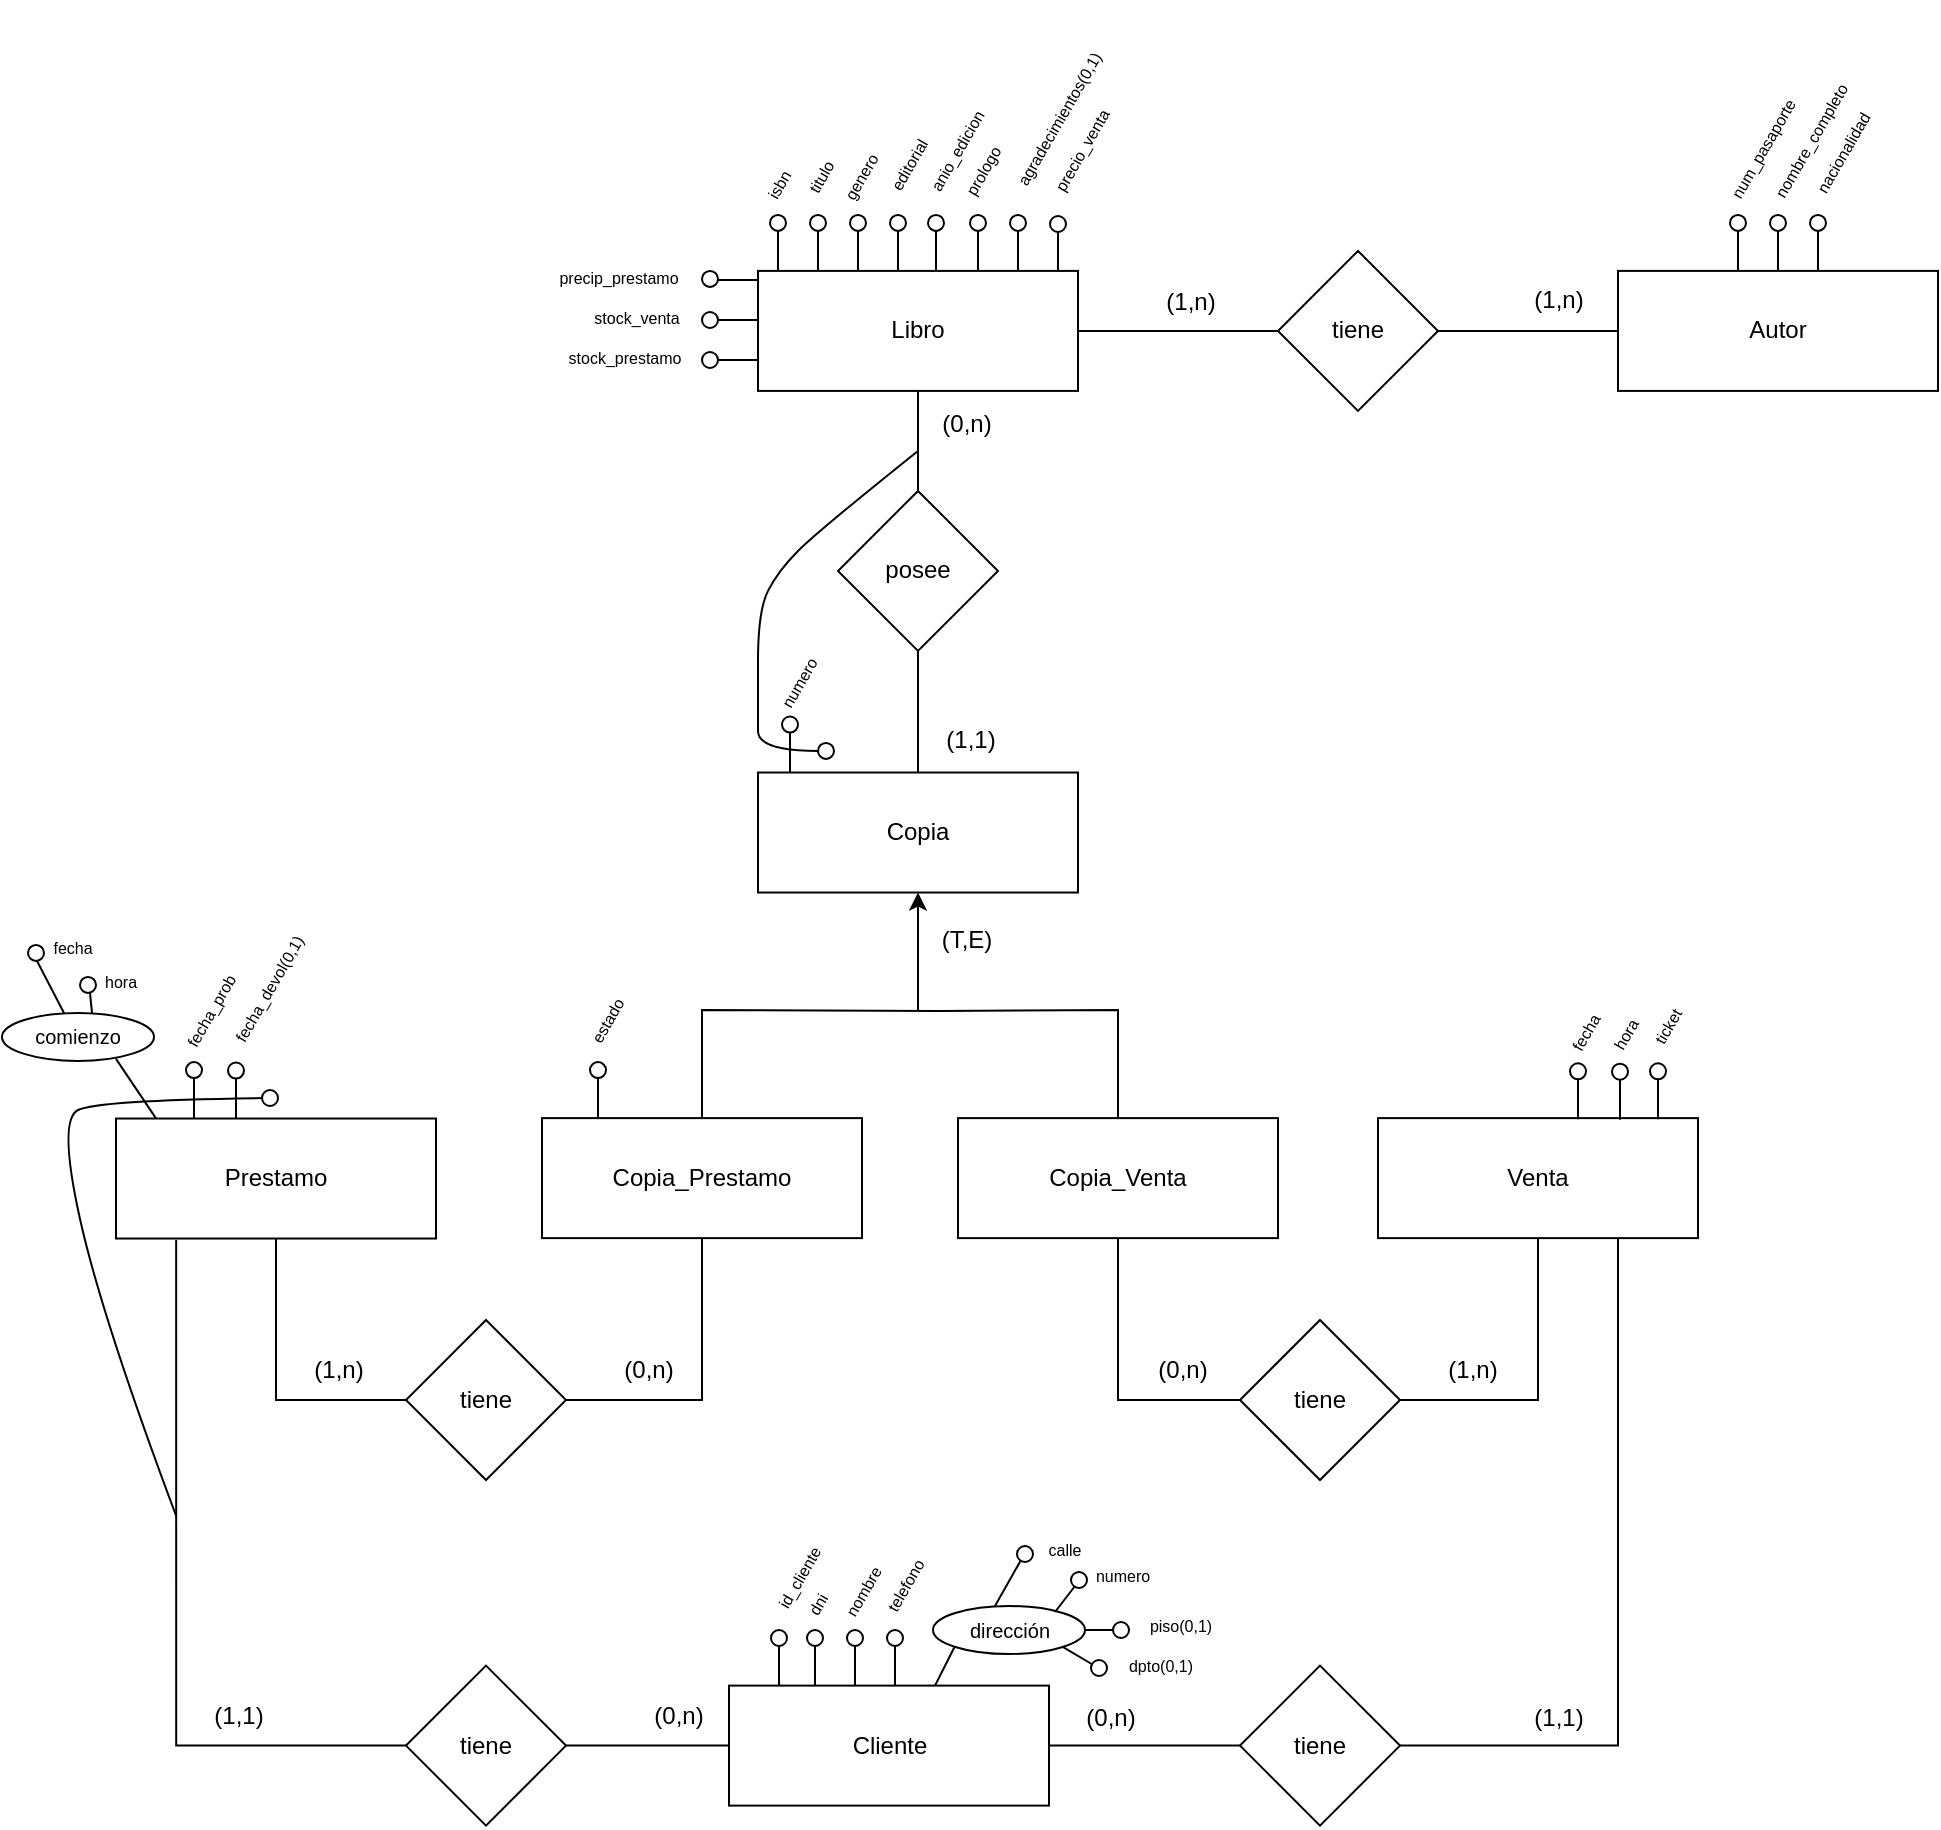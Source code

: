 <mxfile version="26.1.2">
  <diagram name="Page-1" id="rN2KOYrv98jf9-0r46Vi">
    <mxGraphModel dx="1061" dy="605" grid="1" gridSize="10" guides="1" tooltips="1" connect="1" arrows="1" fold="1" page="1" pageScale="1" pageWidth="850" pageHeight="1100" math="0" shadow="0">
      <root>
        <mxCell id="0" />
        <mxCell id="1" parent="0" />
        <mxCell id="F5lC8ROlCVbnqiS2axrL-276" value="Libro" style="rounded=0;whiteSpace=wrap;html=1;" parent="1" vertex="1">
          <mxGeometry x="970" y="555.46" width="160" height="60" as="geometry" />
        </mxCell>
        <mxCell id="7832xU1PNel_KDjzZkY2-46" style="edgeStyle=orthogonalEdgeStyle;rounded=0;orthogonalLoop=1;jettySize=auto;html=1;entryX=0;entryY=0.5;entryDx=0;entryDy=0;endArrow=none;startFill=0;" parent="1" source="F5lC8ROlCVbnqiS2axrL-278" target="7832xU1PNel_KDjzZkY2-44" edge="1">
          <mxGeometry relative="1" as="geometry" />
        </mxCell>
        <mxCell id="F5lC8ROlCVbnqiS2axrL-278" value="Cliente" style="rounded=0;whiteSpace=wrap;html=1;" parent="1" vertex="1">
          <mxGeometry x="955.5" y="1262.8" width="160" height="60" as="geometry" />
        </mxCell>
        <mxCell id="F5lC8ROlCVbnqiS2axrL-279" value="Copia" style="rounded=0;whiteSpace=wrap;html=1;" parent="1" vertex="1">
          <mxGeometry x="970" y="806.26" width="160" height="60" as="geometry" />
        </mxCell>
        <mxCell id="F5lC8ROlCVbnqiS2axrL-281" value="Copia_Venta" style="rounded=0;whiteSpace=wrap;html=1;" parent="1" vertex="1">
          <mxGeometry x="1070" y="979.06" width="160" height="60" as="geometry" />
        </mxCell>
        <mxCell id="F5lC8ROlCVbnqiS2axrL-282" value="Copia_Prestamo" style="rounded=0;whiteSpace=wrap;html=1;" parent="1" vertex="1">
          <mxGeometry x="862" y="979.06" width="160" height="60" as="geometry" />
        </mxCell>
        <mxCell id="F5lC8ROlCVbnqiS2axrL-284" value="Venta" style="rounded=0;whiteSpace=wrap;html=1;" parent="1" vertex="1">
          <mxGeometry x="1280" y="979.06" width="160" height="60" as="geometry" />
        </mxCell>
        <mxCell id="F5lC8ROlCVbnqiS2axrL-286" value="Prestamo" style="rounded=0;whiteSpace=wrap;html=1;" parent="1" vertex="1">
          <mxGeometry x="649" y="979.26" width="160" height="60" as="geometry" />
        </mxCell>
        <mxCell id="F5lC8ROlCVbnqiS2axrL-287" value="" style="group" parent="1" vertex="1" connectable="0">
          <mxGeometry x="976" y="527.462" width="8" height="28" as="geometry" />
        </mxCell>
        <mxCell id="F5lC8ROlCVbnqiS2axrL-288" value="" style="ellipse;whiteSpace=wrap;html=1;aspect=fixed;fillColor=light-dark(#FFFFFF,#FFFFFF);" parent="F5lC8ROlCVbnqiS2axrL-287" vertex="1">
          <mxGeometry width="8" height="8" as="geometry" />
        </mxCell>
        <mxCell id="F5lC8ROlCVbnqiS2axrL-289" style="edgeStyle=orthogonalEdgeStyle;rounded=0;orthogonalLoop=1;jettySize=auto;html=1;endArrow=none;startFill=0;" parent="F5lC8ROlCVbnqiS2axrL-287" edge="1">
          <mxGeometry relative="1" as="geometry">
            <mxPoint x="4" y="28" as="targetPoint" />
            <mxPoint x="4" y="8" as="sourcePoint" />
          </mxGeometry>
        </mxCell>
        <mxCell id="F5lC8ROlCVbnqiS2axrL-290" value="&lt;font style=&quot;font-size: 8px;&quot;&gt;isbn&lt;/font&gt;" style="text;html=1;align=center;verticalAlign=middle;resizable=0;points=[];autosize=1;strokeColor=none;fillColor=none;rotation=-60;" parent="1" vertex="1">
          <mxGeometry x="960" y="497.462" width="40" height="30" as="geometry" />
        </mxCell>
        <mxCell id="F5lC8ROlCVbnqiS2axrL-291" value="" style="group" parent="1" vertex="1" connectable="0">
          <mxGeometry x="996" y="527.462" width="8" height="28" as="geometry" />
        </mxCell>
        <mxCell id="F5lC8ROlCVbnqiS2axrL-292" value="" style="ellipse;whiteSpace=wrap;html=1;aspect=fixed;" parent="F5lC8ROlCVbnqiS2axrL-291" vertex="1">
          <mxGeometry width="8" height="8" as="geometry" />
        </mxCell>
        <mxCell id="F5lC8ROlCVbnqiS2axrL-293" style="edgeStyle=orthogonalEdgeStyle;rounded=0;orthogonalLoop=1;jettySize=auto;html=1;endArrow=none;startFill=0;" parent="F5lC8ROlCVbnqiS2axrL-291" edge="1">
          <mxGeometry relative="1" as="geometry">
            <mxPoint x="4" y="28" as="targetPoint" />
            <mxPoint x="4" y="8" as="sourcePoint" />
          </mxGeometry>
        </mxCell>
        <mxCell id="F5lC8ROlCVbnqiS2axrL-294" value="&lt;font style=&quot;font-size: 8px;&quot;&gt;titulo&lt;/font&gt;" style="text;html=1;align=center;verticalAlign=middle;resizable=0;points=[];autosize=1;strokeColor=none;fillColor=none;rotation=-60;" parent="1" vertex="1">
          <mxGeometry x="976" y="493.462" width="50" height="30" as="geometry" />
        </mxCell>
        <mxCell id="F5lC8ROlCVbnqiS2axrL-295" value="" style="group" parent="1" vertex="1" connectable="0">
          <mxGeometry x="1016" y="527.462" width="8" height="28" as="geometry" />
        </mxCell>
        <mxCell id="F5lC8ROlCVbnqiS2axrL-296" value="" style="ellipse;whiteSpace=wrap;html=1;aspect=fixed;" parent="F5lC8ROlCVbnqiS2axrL-295" vertex="1">
          <mxGeometry width="8" height="8" as="geometry" />
        </mxCell>
        <mxCell id="F5lC8ROlCVbnqiS2axrL-297" style="edgeStyle=orthogonalEdgeStyle;rounded=0;orthogonalLoop=1;jettySize=auto;html=1;endArrow=none;startFill=0;" parent="F5lC8ROlCVbnqiS2axrL-295" edge="1">
          <mxGeometry relative="1" as="geometry">
            <mxPoint x="4" y="28" as="targetPoint" />
            <mxPoint x="4" y="8" as="sourcePoint" />
          </mxGeometry>
        </mxCell>
        <mxCell id="F5lC8ROlCVbnqiS2axrL-298" value="&lt;font style=&quot;font-size: 8px;&quot;&gt;genero&lt;/font&gt;" style="text;html=1;align=center;verticalAlign=middle;resizable=0;points=[];autosize=1;strokeColor=none;fillColor=none;rotation=-60;" parent="1" vertex="1">
          <mxGeometry x="996" y="493.462" width="50" height="30" as="geometry" />
        </mxCell>
        <mxCell id="F5lC8ROlCVbnqiS2axrL-299" value="" style="group" parent="1" vertex="1" connectable="0">
          <mxGeometry x="1036" y="527.462" width="8" height="28" as="geometry" />
        </mxCell>
        <mxCell id="F5lC8ROlCVbnqiS2axrL-300" value="" style="ellipse;whiteSpace=wrap;html=1;aspect=fixed;" parent="F5lC8ROlCVbnqiS2axrL-299" vertex="1">
          <mxGeometry width="8" height="8" as="geometry" />
        </mxCell>
        <mxCell id="F5lC8ROlCVbnqiS2axrL-301" style="edgeStyle=orthogonalEdgeStyle;rounded=0;orthogonalLoop=1;jettySize=auto;html=1;endArrow=none;startFill=0;" parent="F5lC8ROlCVbnqiS2axrL-299" edge="1">
          <mxGeometry relative="1" as="geometry">
            <mxPoint x="4" y="28" as="targetPoint" />
            <mxPoint x="4" y="8" as="sourcePoint" />
          </mxGeometry>
        </mxCell>
        <mxCell id="F5lC8ROlCVbnqiS2axrL-302" value="&lt;font style=&quot;font-size: 8px;&quot;&gt;editorial&lt;/font&gt;" style="text;html=1;align=center;verticalAlign=middle;resizable=0;points=[];autosize=1;strokeColor=none;fillColor=none;rotation=-60;" parent="1" vertex="1">
          <mxGeometry x="1010" y="487.462" width="70" height="30" as="geometry" />
        </mxCell>
        <mxCell id="F5lC8ROlCVbnqiS2axrL-303" value="" style="group" parent="1" vertex="1" connectable="0">
          <mxGeometry x="1055" y="527.462" width="8" height="28" as="geometry" />
        </mxCell>
        <mxCell id="F5lC8ROlCVbnqiS2axrL-304" value="" style="ellipse;whiteSpace=wrap;html=1;aspect=fixed;" parent="F5lC8ROlCVbnqiS2axrL-303" vertex="1">
          <mxGeometry width="8" height="8" as="geometry" />
        </mxCell>
        <mxCell id="F5lC8ROlCVbnqiS2axrL-305" style="edgeStyle=orthogonalEdgeStyle;rounded=0;orthogonalLoop=1;jettySize=auto;html=1;endArrow=none;startFill=0;" parent="F5lC8ROlCVbnqiS2axrL-303" edge="1">
          <mxGeometry relative="1" as="geometry">
            <mxPoint x="4" y="28" as="targetPoint" />
            <mxPoint x="4" y="8" as="sourcePoint" />
          </mxGeometry>
        </mxCell>
        <mxCell id="F5lC8ROlCVbnqiS2axrL-306" value="&lt;font style=&quot;font-size: 8px;&quot;&gt;anio_edicion&lt;/font&gt;" style="text;html=1;align=center;verticalAlign=middle;resizable=0;points=[];autosize=1;strokeColor=none;fillColor=none;rotation=-60;" parent="1" vertex="1">
          <mxGeometry x="1029" y="480.462" width="80" height="30" as="geometry" />
        </mxCell>
        <mxCell id="F5lC8ROlCVbnqiS2axrL-307" value="" style="group" parent="1" vertex="1" connectable="0">
          <mxGeometry x="1076" y="527.462" width="8" height="28" as="geometry" />
        </mxCell>
        <mxCell id="F5lC8ROlCVbnqiS2axrL-308" value="" style="ellipse;whiteSpace=wrap;html=1;aspect=fixed;" parent="F5lC8ROlCVbnqiS2axrL-307" vertex="1">
          <mxGeometry width="8" height="8" as="geometry" />
        </mxCell>
        <mxCell id="F5lC8ROlCVbnqiS2axrL-309" style="edgeStyle=orthogonalEdgeStyle;rounded=0;orthogonalLoop=1;jettySize=auto;html=1;endArrow=none;startFill=0;" parent="F5lC8ROlCVbnqiS2axrL-307" edge="1">
          <mxGeometry relative="1" as="geometry">
            <mxPoint x="4" y="28" as="targetPoint" />
            <mxPoint x="4" y="8" as="sourcePoint" />
          </mxGeometry>
        </mxCell>
        <mxCell id="F5lC8ROlCVbnqiS2axrL-310" value="&lt;font style=&quot;font-size: 8px;&quot;&gt;prologo&lt;/font&gt;" style="text;html=1;align=center;verticalAlign=middle;resizable=0;points=[];autosize=1;strokeColor=none;fillColor=none;rotation=-60;" parent="1" vertex="1">
          <mxGeometry x="1052" y="490.462" width="60" height="30" as="geometry" />
        </mxCell>
        <mxCell id="F5lC8ROlCVbnqiS2axrL-311" value="" style="group" parent="1" vertex="1" connectable="0">
          <mxGeometry x="1096" y="527.462" width="8" height="28" as="geometry" />
        </mxCell>
        <mxCell id="F5lC8ROlCVbnqiS2axrL-312" value="" style="ellipse;whiteSpace=wrap;html=1;aspect=fixed;" parent="F5lC8ROlCVbnqiS2axrL-311" vertex="1">
          <mxGeometry width="8" height="8" as="geometry" />
        </mxCell>
        <mxCell id="F5lC8ROlCVbnqiS2axrL-313" style="edgeStyle=orthogonalEdgeStyle;rounded=0;orthogonalLoop=1;jettySize=auto;html=1;endArrow=none;startFill=0;" parent="F5lC8ROlCVbnqiS2axrL-311" edge="1">
          <mxGeometry relative="1" as="geometry">
            <mxPoint x="4" y="28" as="targetPoint" />
            <mxPoint x="4" y="8" as="sourcePoint" />
          </mxGeometry>
        </mxCell>
        <mxCell id="F5lC8ROlCVbnqiS2axrL-314" value="&lt;font style=&quot;font-size: 8px;&quot;&gt;agradecimientos(0,1)&lt;/font&gt;" style="text;html=1;align=center;verticalAlign=middle;resizable=0;points=[];autosize=1;strokeColor=none;fillColor=none;rotation=-60;" parent="1" vertex="1">
          <mxGeometry x="1060" y="464.462" width="120" height="30" as="geometry" />
        </mxCell>
        <mxCell id="F5lC8ROlCVbnqiS2axrL-315" value="Autor" style="rounded=0;whiteSpace=wrap;html=1;" parent="1" vertex="1">
          <mxGeometry x="1400" y="555.46" width="160" height="60" as="geometry" />
        </mxCell>
        <mxCell id="F5lC8ROlCVbnqiS2axrL-316" value="" style="group" parent="1" vertex="1" connectable="0">
          <mxGeometry x="1476" y="527.462" width="8" height="28" as="geometry" />
        </mxCell>
        <mxCell id="F5lC8ROlCVbnqiS2axrL-317" value="" style="ellipse;whiteSpace=wrap;html=1;aspect=fixed;" parent="F5lC8ROlCVbnqiS2axrL-316" vertex="1">
          <mxGeometry width="8" height="8" as="geometry" />
        </mxCell>
        <mxCell id="F5lC8ROlCVbnqiS2axrL-318" style="edgeStyle=orthogonalEdgeStyle;rounded=0;orthogonalLoop=1;jettySize=auto;html=1;endArrow=none;startFill=0;" parent="F5lC8ROlCVbnqiS2axrL-316" edge="1">
          <mxGeometry relative="1" as="geometry">
            <mxPoint x="4" y="28" as="targetPoint" />
            <mxPoint x="4" y="8" as="sourcePoint" />
          </mxGeometry>
        </mxCell>
        <mxCell id="F5lC8ROlCVbnqiS2axrL-319" value="&lt;font style=&quot;font-size: 8px;&quot;&gt;nombre_completo&lt;/font&gt;" style="text;html=1;align=center;verticalAlign=middle;resizable=0;points=[];autosize=1;strokeColor=none;fillColor=none;rotation=-60;" parent="1" vertex="1">
          <mxGeometry x="1446" y="475.462" width="100" height="30" as="geometry" />
        </mxCell>
        <mxCell id="F5lC8ROlCVbnqiS2axrL-320" value="" style="group" parent="1" vertex="1" connectable="0">
          <mxGeometry x="1496" y="527.462" width="8" height="28" as="geometry" />
        </mxCell>
        <mxCell id="F5lC8ROlCVbnqiS2axrL-321" value="" style="ellipse;whiteSpace=wrap;html=1;aspect=fixed;" parent="F5lC8ROlCVbnqiS2axrL-320" vertex="1">
          <mxGeometry width="8" height="8" as="geometry" />
        </mxCell>
        <mxCell id="F5lC8ROlCVbnqiS2axrL-322" style="edgeStyle=orthogonalEdgeStyle;rounded=0;orthogonalLoop=1;jettySize=auto;html=1;endArrow=none;startFill=0;" parent="F5lC8ROlCVbnqiS2axrL-320" edge="1">
          <mxGeometry relative="1" as="geometry">
            <mxPoint x="4" y="28" as="targetPoint" />
            <mxPoint x="4" y="8" as="sourcePoint" />
          </mxGeometry>
        </mxCell>
        <mxCell id="F5lC8ROlCVbnqiS2axrL-323" value="&lt;font style=&quot;font-size: 8px;&quot;&gt;nacionalidad&lt;/font&gt;" style="text;html=1;align=center;verticalAlign=middle;resizable=0;points=[];autosize=1;strokeColor=none;fillColor=none;rotation=-60;" parent="1" vertex="1">
          <mxGeometry x="1472" y="481.462" width="80" height="30" as="geometry" />
        </mxCell>
        <mxCell id="F5lC8ROlCVbnqiS2axrL-324" value="" style="group" parent="1" vertex="1" connectable="0">
          <mxGeometry x="1456" y="527.462" width="8" height="28" as="geometry" />
        </mxCell>
        <mxCell id="F5lC8ROlCVbnqiS2axrL-325" value="" style="ellipse;whiteSpace=wrap;html=1;aspect=fixed;fillColor=light-dark(#FFFFFF,#FFFFFF);" parent="F5lC8ROlCVbnqiS2axrL-324" vertex="1">
          <mxGeometry width="8" height="8" as="geometry" />
        </mxCell>
        <mxCell id="F5lC8ROlCVbnqiS2axrL-326" style="edgeStyle=orthogonalEdgeStyle;rounded=0;orthogonalLoop=1;jettySize=auto;html=1;endArrow=none;startFill=0;" parent="F5lC8ROlCVbnqiS2axrL-324" edge="1">
          <mxGeometry relative="1" as="geometry">
            <mxPoint x="4" y="28" as="targetPoint" />
            <mxPoint x="4" y="8" as="sourcePoint" />
          </mxGeometry>
        </mxCell>
        <mxCell id="F5lC8ROlCVbnqiS2axrL-327" value="&lt;font style=&quot;font-size: 8px;&quot;&gt;num_pasaporte&lt;/font&gt;" style="text;html=1;align=center;verticalAlign=middle;resizable=0;points=[];autosize=1;strokeColor=none;fillColor=none;rotation=-60;" parent="1" vertex="1">
          <mxGeometry x="1427" y="479.462" width="90" height="30" as="geometry" />
        </mxCell>
        <mxCell id="F5lC8ROlCVbnqiS2axrL-328" value="tiene" style="rhombus;whiteSpace=wrap;html=1;" parent="1" vertex="1">
          <mxGeometry x="1230" y="545.46" width="80" height="80" as="geometry" />
        </mxCell>
        <mxCell id="F5lC8ROlCVbnqiS2axrL-329" value="" style="endArrow=none;html=1;rounded=0;exitX=1;exitY=0.5;exitDx=0;exitDy=0;entryX=0;entryY=0.5;entryDx=0;entryDy=0;" parent="1" source="F5lC8ROlCVbnqiS2axrL-276" target="F5lC8ROlCVbnqiS2axrL-328" edge="1">
          <mxGeometry width="50" height="50" relative="1" as="geometry">
            <mxPoint x="1370" y="615.46" as="sourcePoint" />
            <mxPoint x="1420" y="565.46" as="targetPoint" />
          </mxGeometry>
        </mxCell>
        <mxCell id="F5lC8ROlCVbnqiS2axrL-330" value="" style="endArrow=none;html=1;rounded=0;exitX=1;exitY=0.5;exitDx=0;exitDy=0;entryX=0;entryY=0.5;entryDx=0;entryDy=0;" parent="1" source="F5lC8ROlCVbnqiS2axrL-328" target="F5lC8ROlCVbnqiS2axrL-315" edge="1">
          <mxGeometry width="50" height="50" relative="1" as="geometry">
            <mxPoint x="1370" y="615.46" as="sourcePoint" />
            <mxPoint x="1420" y="565.46" as="targetPoint" />
          </mxGeometry>
        </mxCell>
        <mxCell id="F5lC8ROlCVbnqiS2axrL-331" value="(1,n)" style="text;html=1;align=center;verticalAlign=middle;resizable=0;points=[];autosize=1;strokeColor=none;fillColor=none;" parent="1" vertex="1">
          <mxGeometry x="1155.5" y="556.0" width="60" height="30" as="geometry" />
        </mxCell>
        <mxCell id="F5lC8ROlCVbnqiS2axrL-332" value="(1,n)" style="text;html=1;align=center;verticalAlign=middle;resizable=0;points=[];autosize=1;strokeColor=none;fillColor=none;" parent="1" vertex="1">
          <mxGeometry x="1340" y="555.46" width="60" height="30" as="geometry" />
        </mxCell>
        <mxCell id="F5lC8ROlCVbnqiS2axrL-333" value="posee" style="rhombus;whiteSpace=wrap;html=1;" parent="1" vertex="1">
          <mxGeometry x="1010" y="665.46" width="80" height="80" as="geometry" />
        </mxCell>
        <mxCell id="F5lC8ROlCVbnqiS2axrL-334" value="" style="endArrow=none;html=1;rounded=0;exitX=0.5;exitY=0;exitDx=0;exitDy=0;entryX=0.5;entryY=1;entryDx=0;entryDy=0;" parent="1" source="F5lC8ROlCVbnqiS2axrL-333" target="F5lC8ROlCVbnqiS2axrL-276" edge="1">
          <mxGeometry width="50" height="50" relative="1" as="geometry">
            <mxPoint x="1110" y="655.46" as="sourcePoint" />
            <mxPoint x="1160" y="605.46" as="targetPoint" />
          </mxGeometry>
        </mxCell>
        <mxCell id="F5lC8ROlCVbnqiS2axrL-335" value="" style="endArrow=none;html=1;rounded=0;entryX=0.5;entryY=1;entryDx=0;entryDy=0;exitX=0.5;exitY=0;exitDx=0;exitDy=0;" parent="1" source="F5lC8ROlCVbnqiS2axrL-279" target="F5lC8ROlCVbnqiS2axrL-333" edge="1">
          <mxGeometry width="50" height="50" relative="1" as="geometry">
            <mxPoint x="1050" y="805.46" as="sourcePoint" />
            <mxPoint x="1190" y="795.46" as="targetPoint" />
          </mxGeometry>
        </mxCell>
        <mxCell id="F5lC8ROlCVbnqiS2axrL-336" value="(0,n)" style="text;html=1;align=center;verticalAlign=middle;resizable=0;points=[];autosize=1;strokeColor=none;fillColor=none;" parent="1" vertex="1">
          <mxGeometry x="1044" y="617.46" width="60" height="30" as="geometry" />
        </mxCell>
        <mxCell id="F5lC8ROlCVbnqiS2axrL-337" value="" style="group" parent="1" vertex="1" connectable="0">
          <mxGeometry x="982" y="778.262" width="8" height="28" as="geometry" />
        </mxCell>
        <mxCell id="F5lC8ROlCVbnqiS2axrL-338" value="" style="ellipse;whiteSpace=wrap;html=1;aspect=fixed;fillColor=light-dark(#FFFFFF,#FFFFFF);" parent="F5lC8ROlCVbnqiS2axrL-337" vertex="1">
          <mxGeometry width="8" height="8" as="geometry" />
        </mxCell>
        <mxCell id="F5lC8ROlCVbnqiS2axrL-339" style="edgeStyle=orthogonalEdgeStyle;rounded=0;orthogonalLoop=1;jettySize=auto;html=1;endArrow=none;startFill=0;" parent="F5lC8ROlCVbnqiS2axrL-337" edge="1">
          <mxGeometry relative="1" as="geometry">
            <mxPoint x="4" y="28" as="targetPoint" />
            <mxPoint x="4" y="8" as="sourcePoint" />
          </mxGeometry>
        </mxCell>
        <mxCell id="F5lC8ROlCVbnqiS2axrL-340" value="&lt;font style=&quot;font-size: 8px;&quot;&gt;numero&lt;/font&gt;" style="text;html=1;align=center;verticalAlign=middle;resizable=0;points=[];autosize=1;strokeColor=none;fillColor=none;rotation=-60;" parent="1" vertex="1">
          <mxGeometry x="965" y="746.462" width="50" height="30" as="geometry" />
        </mxCell>
        <mxCell id="F5lC8ROlCVbnqiS2axrL-341" value="" style="curved=1;endArrow=none;html=1;rounded=0;startFill=0;" parent="1" edge="1">
          <mxGeometry width="50" height="50" relative="1" as="geometry">
            <mxPoint x="1000" y="795.46" as="sourcePoint" />
            <mxPoint x="1050" y="645.46" as="targetPoint" />
            <Array as="points">
              <mxPoint x="970" y="795.46" />
              <mxPoint x="970" y="775.46" />
              <mxPoint x="970" y="725.46" />
              <mxPoint x="980" y="705.46" />
              <mxPoint x="1000" y="685.46" />
            </Array>
          </mxGeometry>
        </mxCell>
        <mxCell id="F5lC8ROlCVbnqiS2axrL-342" value="" style="group" parent="1" vertex="1" connectable="0">
          <mxGeometry x="1000" y="791.462" width="8" height="28" as="geometry" />
        </mxCell>
        <mxCell id="F5lC8ROlCVbnqiS2axrL-343" value="" style="ellipse;whiteSpace=wrap;html=1;aspect=fixed;fillColor=light-dark(#FFFFFF,#FFFFFF);" parent="F5lC8ROlCVbnqiS2axrL-342" vertex="1">
          <mxGeometry width="8" height="8" as="geometry" />
        </mxCell>
        <mxCell id="F5lC8ROlCVbnqiS2axrL-344" value="(1,1)" style="text;html=1;align=center;verticalAlign=middle;resizable=0;points=[];autosize=1;strokeColor=none;fillColor=none;" parent="1" vertex="1">
          <mxGeometry x="1046" y="775.46" width="60" height="30" as="geometry" />
        </mxCell>
        <mxCell id="F5lC8ROlCVbnqiS2axrL-345" value="" style="endArrow=none;startArrow=none;html=1;rounded=0;entryX=0.5;entryY=0;entryDx=0;entryDy=0;exitX=0.5;exitY=0;exitDx=0;exitDy=0;startFill=0;" parent="1" source="F5lC8ROlCVbnqiS2axrL-281" target="F5lC8ROlCVbnqiS2axrL-282" edge="1">
          <mxGeometry width="50" height="50" relative="1" as="geometry">
            <mxPoint x="940" y="935.46" as="sourcePoint" />
            <mxPoint x="990" y="885.46" as="targetPoint" />
            <Array as="points">
              <mxPoint x="1150" y="925" />
              <mxPoint x="1060" y="925.46" />
              <mxPoint x="942" y="925" />
            </Array>
          </mxGeometry>
        </mxCell>
        <mxCell id="F5lC8ROlCVbnqiS2axrL-346" value="" style="endArrow=classic;html=1;rounded=0;entryX=0.5;entryY=1;entryDx=0;entryDy=0;endFill=1;" parent="1" target="F5lC8ROlCVbnqiS2axrL-279" edge="1">
          <mxGeometry width="50" height="50" relative="1" as="geometry">
            <mxPoint x="1050" y="925.46" as="sourcePoint" />
            <mxPoint x="990" y="885.46" as="targetPoint" />
          </mxGeometry>
        </mxCell>
        <mxCell id="F5lC8ROlCVbnqiS2axrL-347" value="(T,E)" style="text;html=1;align=center;verticalAlign=middle;resizable=0;points=[];autosize=1;strokeColor=none;fillColor=none;" parent="1" vertex="1">
          <mxGeometry x="1044" y="875.46" width="60" height="30" as="geometry" />
        </mxCell>
        <mxCell id="F5lC8ROlCVbnqiS2axrL-348" value="" style="group" parent="1" vertex="1" connectable="0">
          <mxGeometry x="886" y="951.062" width="8" height="28" as="geometry" />
        </mxCell>
        <mxCell id="F5lC8ROlCVbnqiS2axrL-349" value="" style="ellipse;whiteSpace=wrap;html=1;aspect=fixed;" parent="F5lC8ROlCVbnqiS2axrL-348" vertex="1">
          <mxGeometry width="8" height="8" as="geometry" />
        </mxCell>
        <mxCell id="F5lC8ROlCVbnqiS2axrL-350" style="edgeStyle=orthogonalEdgeStyle;rounded=0;orthogonalLoop=1;jettySize=auto;html=1;endArrow=none;startFill=0;" parent="F5lC8ROlCVbnqiS2axrL-348" edge="1">
          <mxGeometry relative="1" as="geometry">
            <mxPoint x="4" y="28" as="targetPoint" />
            <mxPoint x="4" y="8" as="sourcePoint" />
          </mxGeometry>
        </mxCell>
        <mxCell id="F5lC8ROlCVbnqiS2axrL-351" value="&lt;font style=&quot;font-size: 8px;&quot;&gt;estado&lt;/font&gt;" style="text;html=1;align=center;verticalAlign=middle;resizable=0;points=[];autosize=1;strokeColor=none;fillColor=none;rotation=-60;" parent="1" vertex="1">
          <mxGeometry x="869" y="915.262" width="50" height="30" as="geometry" />
        </mxCell>
        <mxCell id="F5lC8ROlCVbnqiS2axrL-363" value="&lt;font style=&quot;font-size: 8px;&quot;&gt;precip_prestamo&lt;/font&gt;" style="text;html=1;align=center;verticalAlign=middle;resizable=0;points=[];autosize=1;strokeColor=none;fillColor=none;rotation=0;" parent="1" vertex="1">
          <mxGeometry x="850" y="543.002" width="100" height="30" as="geometry" />
        </mxCell>
        <mxCell id="F5lC8ROlCVbnqiS2axrL-367" value="&lt;font style=&quot;font-size: 8px;&quot;&gt;stock_venta&lt;/font&gt;" style="text;html=1;align=center;verticalAlign=middle;resizable=0;points=[];autosize=1;strokeColor=none;fillColor=none;rotation=0;" parent="1" vertex="1">
          <mxGeometry x="869" y="563.002" width="80" height="30" as="geometry" />
        </mxCell>
        <mxCell id="F5lC8ROlCVbnqiS2axrL-369" value="" style="group" parent="1" vertex="1" connectable="0">
          <mxGeometry x="976.5" y="1235.002" width="8" height="28" as="geometry" />
        </mxCell>
        <mxCell id="F5lC8ROlCVbnqiS2axrL-370" value="" style="ellipse;whiteSpace=wrap;html=1;aspect=fixed;fillColor=light-dark(#FFFFFF,#FFFFFF);" parent="F5lC8ROlCVbnqiS2axrL-369" vertex="1">
          <mxGeometry width="8" height="8" as="geometry" />
        </mxCell>
        <mxCell id="F5lC8ROlCVbnqiS2axrL-371" style="edgeStyle=orthogonalEdgeStyle;rounded=0;orthogonalLoop=1;jettySize=auto;html=1;endArrow=none;startFill=0;" parent="F5lC8ROlCVbnqiS2axrL-369" edge="1">
          <mxGeometry relative="1" as="geometry">
            <mxPoint x="4" y="28" as="targetPoint" />
            <mxPoint x="4" y="8" as="sourcePoint" />
          </mxGeometry>
        </mxCell>
        <mxCell id="F5lC8ROlCVbnqiS2axrL-372" value="&lt;font style=&quot;font-size: 8px;&quot;&gt;id_cliente&lt;/font&gt;" style="text;html=1;align=center;verticalAlign=middle;resizable=0;points=[];autosize=1;strokeColor=none;fillColor=none;rotation=-60;" parent="1" vertex="1">
          <mxGeometry x="954.5" y="1194.002" width="70" height="30" as="geometry" />
        </mxCell>
        <mxCell id="F5lC8ROlCVbnqiS2axrL-373" value="" style="group" parent="1" vertex="1" connectable="0">
          <mxGeometry x="994.5" y="1235.002" width="8" height="28" as="geometry" />
        </mxCell>
        <mxCell id="F5lC8ROlCVbnqiS2axrL-374" value="" style="ellipse;whiteSpace=wrap;html=1;aspect=fixed;fillColor=light-dark(#FFFFFF,#FFFFFF);" parent="F5lC8ROlCVbnqiS2axrL-373" vertex="1">
          <mxGeometry width="8" height="8" as="geometry" />
        </mxCell>
        <mxCell id="F5lC8ROlCVbnqiS2axrL-375" style="edgeStyle=orthogonalEdgeStyle;rounded=0;orthogonalLoop=1;jettySize=auto;html=1;endArrow=none;startFill=0;" parent="F5lC8ROlCVbnqiS2axrL-373" edge="1">
          <mxGeometry relative="1" as="geometry">
            <mxPoint x="4" y="28" as="targetPoint" />
            <mxPoint x="4" y="8" as="sourcePoint" />
          </mxGeometry>
        </mxCell>
        <mxCell id="F5lC8ROlCVbnqiS2axrL-376" value="&lt;font style=&quot;font-size: 8px;&quot;&gt;dni&lt;/font&gt;" style="text;html=1;align=center;verticalAlign=middle;resizable=0;points=[];autosize=1;strokeColor=none;fillColor=none;rotation=-60;" parent="1" vertex="1">
          <mxGeometry x="979" y="1207.002" width="40" height="30" as="geometry" />
        </mxCell>
        <mxCell id="F5lC8ROlCVbnqiS2axrL-377" value="" style="group" parent="1" vertex="1" connectable="0">
          <mxGeometry x="1014.5" y="1235.002" width="8" height="28" as="geometry" />
        </mxCell>
        <mxCell id="F5lC8ROlCVbnqiS2axrL-378" value="" style="ellipse;whiteSpace=wrap;html=1;aspect=fixed;" parent="F5lC8ROlCVbnqiS2axrL-377" vertex="1">
          <mxGeometry width="8" height="8" as="geometry" />
        </mxCell>
        <mxCell id="F5lC8ROlCVbnqiS2axrL-379" style="edgeStyle=orthogonalEdgeStyle;rounded=0;orthogonalLoop=1;jettySize=auto;html=1;endArrow=none;startFill=0;" parent="F5lC8ROlCVbnqiS2axrL-377" edge="1">
          <mxGeometry relative="1" as="geometry">
            <mxPoint x="4" y="28" as="targetPoint" />
            <mxPoint x="4" y="8" as="sourcePoint" />
          </mxGeometry>
        </mxCell>
        <mxCell id="F5lC8ROlCVbnqiS2axrL-380" value="&lt;font style=&quot;font-size: 8px;&quot;&gt;nombre&lt;/font&gt;" style="text;html=1;align=center;verticalAlign=middle;resizable=0;points=[];autosize=1;strokeColor=none;fillColor=none;rotation=-60;" parent="1" vertex="1">
          <mxGeometry x="996.5" y="1201.002" width="50" height="30" as="geometry" />
        </mxCell>
        <mxCell id="F5lC8ROlCVbnqiS2axrL-381" value="" style="group" parent="1" vertex="1" connectable="0">
          <mxGeometry x="1034.5" y="1235.002" width="8" height="28" as="geometry" />
        </mxCell>
        <mxCell id="F5lC8ROlCVbnqiS2axrL-382" value="" style="ellipse;whiteSpace=wrap;html=1;aspect=fixed;" parent="F5lC8ROlCVbnqiS2axrL-381" vertex="1">
          <mxGeometry width="8" height="8" as="geometry" />
        </mxCell>
        <mxCell id="F5lC8ROlCVbnqiS2axrL-383" style="edgeStyle=orthogonalEdgeStyle;rounded=0;orthogonalLoop=1;jettySize=auto;html=1;endArrow=none;startFill=0;" parent="F5lC8ROlCVbnqiS2axrL-381" edge="1">
          <mxGeometry relative="1" as="geometry">
            <mxPoint x="4" y="28" as="targetPoint" />
            <mxPoint x="4" y="8" as="sourcePoint" />
          </mxGeometry>
        </mxCell>
        <mxCell id="F5lC8ROlCVbnqiS2axrL-384" value="&lt;font style=&quot;font-size: 8px;&quot;&gt;telefono&lt;/font&gt;" style="text;html=1;align=center;verticalAlign=middle;resizable=0;points=[];autosize=1;strokeColor=none;fillColor=none;rotation=-60;" parent="1" vertex="1">
          <mxGeometry x="1012.5" y="1198.002" width="60" height="30" as="geometry" />
        </mxCell>
        <mxCell id="F5lC8ROlCVbnqiS2axrL-385" value="" style="endArrow=none;html=1;rounded=0;exitX=0.75;exitY=0;exitDx=0;exitDy=0;" parent="1" edge="1">
          <mxGeometry width="50" height="50" relative="1" as="geometry">
            <mxPoint x="1058.5" y="1262.8" as="sourcePoint" />
            <mxPoint x="1068.5" y="1243.0" as="targetPoint" />
          </mxGeometry>
        </mxCell>
        <mxCell id="F5lC8ROlCVbnqiS2axrL-386" value="&lt;font style=&quot;font-size: 10px;&quot;&gt;dirección&lt;/font&gt;" style="ellipse;whiteSpace=wrap;html=1;" parent="1" vertex="1">
          <mxGeometry x="1057.5" y="1223.0" width="76" height="24" as="geometry" />
        </mxCell>
        <mxCell id="F5lC8ROlCVbnqiS2axrL-387" value="" style="endArrow=none;html=1;rounded=0;exitX=0.75;exitY=0;exitDx=0;exitDy=0;" parent="1" edge="1">
          <mxGeometry width="50" height="50" relative="1" as="geometry">
            <mxPoint x="1088.5" y="1223.0" as="sourcePoint" />
            <mxPoint x="1101.5" y="1200.0" as="targetPoint" />
          </mxGeometry>
        </mxCell>
        <mxCell id="F5lC8ROlCVbnqiS2axrL-388" value="" style="endArrow=none;html=1;rounded=0;exitX=0.75;exitY=0;exitDx=0;exitDy=0;" parent="1" edge="1">
          <mxGeometry width="50" height="50" relative="1" as="geometry">
            <mxPoint x="1118.5" y="1226.0" as="sourcePoint" />
            <mxPoint x="1128.5" y="1213.0" as="targetPoint" />
          </mxGeometry>
        </mxCell>
        <mxCell id="F5lC8ROlCVbnqiS2axrL-389" value="" style="endArrow=none;html=1;rounded=0;exitX=1;exitY=0.5;exitDx=0;exitDy=0;" parent="1" source="F5lC8ROlCVbnqiS2axrL-386" edge="1">
          <mxGeometry width="50" height="50" relative="1" as="geometry">
            <mxPoint x="1133.5" y="1247.0" as="sourcePoint" />
            <mxPoint x="1148.5" y="1235.0" as="targetPoint" />
          </mxGeometry>
        </mxCell>
        <mxCell id="F5lC8ROlCVbnqiS2axrL-390" value="" style="endArrow=none;html=1;rounded=0;entryX=1;entryY=1;entryDx=0;entryDy=0;" parent="1" target="F5lC8ROlCVbnqiS2axrL-386" edge="1">
          <mxGeometry width="50" height="50" relative="1" as="geometry">
            <mxPoint x="1138.5" y="1253.0" as="sourcePoint" />
            <mxPoint x="1128.5" y="1233.0" as="targetPoint" />
          </mxGeometry>
        </mxCell>
        <mxCell id="F5lC8ROlCVbnqiS2axrL-391" value="" style="group" parent="1" vertex="1" connectable="0">
          <mxGeometry x="1099.5" y="1193.002" width="8" height="28" as="geometry" />
        </mxCell>
        <mxCell id="F5lC8ROlCVbnqiS2axrL-392" value="" style="ellipse;whiteSpace=wrap;html=1;aspect=fixed;" parent="F5lC8ROlCVbnqiS2axrL-391" vertex="1">
          <mxGeometry width="8" height="8" as="geometry" />
        </mxCell>
        <mxCell id="F5lC8ROlCVbnqiS2axrL-393" value="" style="group" parent="1" vertex="1" connectable="0">
          <mxGeometry x="1126.5" y="1206.002" width="8" height="28" as="geometry" />
        </mxCell>
        <mxCell id="F5lC8ROlCVbnqiS2axrL-394" value="" style="ellipse;whiteSpace=wrap;html=1;aspect=fixed;" parent="F5lC8ROlCVbnqiS2axrL-393" vertex="1">
          <mxGeometry width="8" height="8" as="geometry" />
        </mxCell>
        <mxCell id="F5lC8ROlCVbnqiS2axrL-395" value="" style="group" parent="1" vertex="1" connectable="0">
          <mxGeometry x="1147.5" y="1231.002" width="8" height="28" as="geometry" />
        </mxCell>
        <mxCell id="F5lC8ROlCVbnqiS2axrL-396" value="" style="ellipse;whiteSpace=wrap;html=1;aspect=fixed;" parent="F5lC8ROlCVbnqiS2axrL-395" vertex="1">
          <mxGeometry width="8" height="8" as="geometry" />
        </mxCell>
        <mxCell id="F5lC8ROlCVbnqiS2axrL-397" value="" style="group" parent="1" vertex="1" connectable="0">
          <mxGeometry x="1136.5" y="1250.002" width="8" height="28" as="geometry" />
        </mxCell>
        <mxCell id="F5lC8ROlCVbnqiS2axrL-398" value="" style="ellipse;whiteSpace=wrap;html=1;aspect=fixed;" parent="F5lC8ROlCVbnqiS2axrL-397" vertex="1">
          <mxGeometry width="8" height="8" as="geometry" />
        </mxCell>
        <mxCell id="F5lC8ROlCVbnqiS2axrL-399" value="&lt;font style=&quot;font-size: 8px;&quot;&gt;calle&lt;/font&gt;" style="text;html=1;align=center;verticalAlign=middle;resizable=0;points=[];autosize=1;strokeColor=none;fillColor=none;rotation=0;" parent="1" vertex="1">
          <mxGeometry x="1097.5" y="1179.002" width="50" height="30" as="geometry" />
        </mxCell>
        <mxCell id="F5lC8ROlCVbnqiS2axrL-400" value="&lt;font style=&quot;font-size: 8px;&quot;&gt;numero&lt;/font&gt;" style="text;html=1;align=center;verticalAlign=middle;resizable=0;points=[];autosize=1;strokeColor=none;fillColor=none;rotation=0;" parent="1" vertex="1">
          <mxGeometry x="1126.5" y="1192.002" width="50" height="30" as="geometry" />
        </mxCell>
        <mxCell id="F5lC8ROlCVbnqiS2axrL-401" value="&lt;font style=&quot;font-size: 8px;&quot;&gt;piso(0,1)&lt;/font&gt;" style="text;html=1;align=center;verticalAlign=middle;resizable=0;points=[];autosize=1;strokeColor=none;fillColor=none;rotation=0;" parent="1" vertex="1">
          <mxGeometry x="1145.5" y="1217.002" width="70" height="30" as="geometry" />
        </mxCell>
        <mxCell id="F5lC8ROlCVbnqiS2axrL-402" value="&lt;font style=&quot;font-size: 8px;&quot;&gt;dpto(0,1)&lt;/font&gt;" style="text;html=1;align=center;verticalAlign=middle;resizable=0;points=[];autosize=1;strokeColor=none;fillColor=none;rotation=0;" parent="1" vertex="1">
          <mxGeometry x="1135.5" y="1236.802" width="70" height="30" as="geometry" />
        </mxCell>
        <mxCell id="F5lC8ROlCVbnqiS2axrL-406" value="" style="group" parent="1" vertex="1" connectable="0">
          <mxGeometry x="705" y="951.262" width="8" height="28" as="geometry" />
        </mxCell>
        <mxCell id="F5lC8ROlCVbnqiS2axrL-407" value="" style="ellipse;whiteSpace=wrap;html=1;aspect=fixed;" parent="F5lC8ROlCVbnqiS2axrL-406" vertex="1">
          <mxGeometry width="8" height="8" as="geometry" />
        </mxCell>
        <mxCell id="F5lC8ROlCVbnqiS2axrL-408" style="edgeStyle=orthogonalEdgeStyle;rounded=0;orthogonalLoop=1;jettySize=auto;html=1;endArrow=none;startFill=0;" parent="F5lC8ROlCVbnqiS2axrL-406" edge="1">
          <mxGeometry relative="1" as="geometry">
            <mxPoint x="4" y="28" as="targetPoint" />
            <mxPoint x="4" y="8" as="sourcePoint" />
          </mxGeometry>
        </mxCell>
        <mxCell id="F5lC8ROlCVbnqiS2axrL-409" value="&lt;font style=&quot;font-size: 8px;&quot;&gt;fecha_devol(0,1)&lt;/font&gt;" style="text;html=1;align=center;verticalAlign=middle;resizable=0;points=[];autosize=1;strokeColor=none;fillColor=none;rotation=-60;" parent="1" vertex="1">
          <mxGeometry x="675" y="899.462" width="100" height="30" as="geometry" />
        </mxCell>
        <mxCell id="F5lC8ROlCVbnqiS2axrL-410" value="" style="group" parent="1" vertex="1" connectable="0">
          <mxGeometry x="684" y="951.062" width="8" height="28" as="geometry" />
        </mxCell>
        <mxCell id="F5lC8ROlCVbnqiS2axrL-411" value="" style="ellipse;whiteSpace=wrap;html=1;aspect=fixed;" parent="F5lC8ROlCVbnqiS2axrL-410" vertex="1">
          <mxGeometry width="8" height="8" as="geometry" />
        </mxCell>
        <mxCell id="F5lC8ROlCVbnqiS2axrL-412" style="edgeStyle=orthogonalEdgeStyle;rounded=0;orthogonalLoop=1;jettySize=auto;html=1;endArrow=none;startFill=0;" parent="F5lC8ROlCVbnqiS2axrL-410" edge="1">
          <mxGeometry relative="1" as="geometry">
            <mxPoint x="4" y="28" as="targetPoint" />
            <mxPoint x="4" y="8" as="sourcePoint" />
          </mxGeometry>
        </mxCell>
        <mxCell id="F5lC8ROlCVbnqiS2axrL-413" value="&lt;font style=&quot;font-size: 8px;&quot;&gt;fecha_prob&lt;/font&gt;" style="text;html=1;align=center;verticalAlign=middle;resizable=0;points=[];autosize=1;strokeColor=none;fillColor=none;rotation=-60;" parent="1" vertex="1">
          <mxGeometry x="661" y="910.462" width="70" height="30" as="geometry" />
        </mxCell>
        <mxCell id="F5lC8ROlCVbnqiS2axrL-414" value="" style="endArrow=none;html=1;rounded=0;exitX=0.125;exitY=-0.001;exitDx=0;exitDy=0;exitPerimeter=0;" parent="1" source="F5lC8ROlCVbnqiS2axrL-286" edge="1">
          <mxGeometry width="50" height="50" relative="1" as="geometry">
            <mxPoint x="689" y="959.46" as="sourcePoint" />
            <mxPoint x="649" y="949.46" as="targetPoint" />
          </mxGeometry>
        </mxCell>
        <mxCell id="F5lC8ROlCVbnqiS2axrL-415" value="&lt;font style=&quot;font-size: 10px;&quot;&gt;comienzo&lt;/font&gt;" style="ellipse;whiteSpace=wrap;html=1;" parent="1" vertex="1">
          <mxGeometry x="592" y="926.46" width="76" height="24" as="geometry" />
        </mxCell>
        <mxCell id="F5lC8ROlCVbnqiS2axrL-416" value="" style="endArrow=none;html=1;rounded=0;exitX=0.75;exitY=0;exitDx=0;exitDy=0;" parent="1" edge="1">
          <mxGeometry width="50" height="50" relative="1" as="geometry">
            <mxPoint x="623" y="926.46" as="sourcePoint" />
            <mxPoint x="609" y="899.46" as="targetPoint" />
          </mxGeometry>
        </mxCell>
        <mxCell id="F5lC8ROlCVbnqiS2axrL-417" value="" style="endArrow=none;html=1;rounded=0;" parent="1" edge="1">
          <mxGeometry width="50" height="50" relative="1" as="geometry">
            <mxPoint x="637" y="926.46" as="sourcePoint" />
            <mxPoint x="636" y="916.46" as="targetPoint" />
          </mxGeometry>
        </mxCell>
        <mxCell id="F5lC8ROlCVbnqiS2axrL-418" value="" style="group" parent="1" vertex="1" connectable="0">
          <mxGeometry x="605" y="892.462" width="8" height="28" as="geometry" />
        </mxCell>
        <mxCell id="F5lC8ROlCVbnqiS2axrL-419" value="" style="ellipse;whiteSpace=wrap;html=1;aspect=fixed;" parent="F5lC8ROlCVbnqiS2axrL-418" vertex="1">
          <mxGeometry width="8" height="8" as="geometry" />
        </mxCell>
        <mxCell id="F5lC8ROlCVbnqiS2axrL-420" value="" style="group" parent="1" vertex="1" connectable="0">
          <mxGeometry x="631" y="908.462" width="8" height="28" as="geometry" />
        </mxCell>
        <mxCell id="F5lC8ROlCVbnqiS2axrL-421" value="" style="ellipse;whiteSpace=wrap;html=1;aspect=fixed;" parent="F5lC8ROlCVbnqiS2axrL-420" vertex="1">
          <mxGeometry width="8" height="8" as="geometry" />
        </mxCell>
        <mxCell id="F5lC8ROlCVbnqiS2axrL-422" value="&lt;font style=&quot;font-size: 8px;&quot;&gt;fecha&lt;/font&gt;" style="text;html=1;align=center;verticalAlign=middle;resizable=0;points=[];autosize=1;strokeColor=none;fillColor=none;rotation=0;" parent="1" vertex="1">
          <mxGeometry x="602" y="878.462" width="50" height="30" as="geometry" />
        </mxCell>
        <mxCell id="F5lC8ROlCVbnqiS2axrL-423" value="&lt;font style=&quot;font-size: 8px;&quot;&gt;hora&lt;/font&gt;" style="text;html=1;align=center;verticalAlign=middle;resizable=0;points=[];autosize=1;strokeColor=none;fillColor=none;rotation=0;" parent="1" vertex="1">
          <mxGeometry x="631" y="895.462" width="40" height="30" as="geometry" />
        </mxCell>
        <mxCell id="F5lC8ROlCVbnqiS2axrL-424" value="" style="group" parent="1" vertex="1" connectable="0">
          <mxGeometry x="1397" y="951.862" width="8" height="28" as="geometry" />
        </mxCell>
        <mxCell id="F5lC8ROlCVbnqiS2axrL-425" value="" style="ellipse;whiteSpace=wrap;html=1;aspect=fixed;" parent="F5lC8ROlCVbnqiS2axrL-424" vertex="1">
          <mxGeometry width="8" height="8" as="geometry" />
        </mxCell>
        <mxCell id="F5lC8ROlCVbnqiS2axrL-426" style="edgeStyle=orthogonalEdgeStyle;rounded=0;orthogonalLoop=1;jettySize=auto;html=1;endArrow=none;startFill=0;" parent="F5lC8ROlCVbnqiS2axrL-424" edge="1">
          <mxGeometry relative="1" as="geometry">
            <mxPoint x="4" y="28" as="targetPoint" />
            <mxPoint x="4" y="8" as="sourcePoint" />
          </mxGeometry>
        </mxCell>
        <mxCell id="F5lC8ROlCVbnqiS2axrL-427" value="&lt;font style=&quot;font-size: 8px;&quot;&gt;fecha&lt;/font&gt;" style="text;html=1;align=center;verticalAlign=middle;resizable=0;points=[];autosize=1;strokeColor=none;fillColor=none;rotation=-60;" parent="1" vertex="1">
          <mxGeometry x="1358" y="921.062" width="50" height="30" as="geometry" />
        </mxCell>
        <mxCell id="F5lC8ROlCVbnqiS2axrL-428" value="" style="group" parent="1" vertex="1" connectable="0">
          <mxGeometry x="1376" y="951.662" width="8" height="28" as="geometry" />
        </mxCell>
        <mxCell id="F5lC8ROlCVbnqiS2axrL-429" value="" style="ellipse;whiteSpace=wrap;html=1;aspect=fixed;" parent="F5lC8ROlCVbnqiS2axrL-428" vertex="1">
          <mxGeometry width="8" height="8" as="geometry" />
        </mxCell>
        <mxCell id="F5lC8ROlCVbnqiS2axrL-430" style="edgeStyle=orthogonalEdgeStyle;rounded=0;orthogonalLoop=1;jettySize=auto;html=1;endArrow=none;startFill=0;" parent="F5lC8ROlCVbnqiS2axrL-428" edge="1">
          <mxGeometry relative="1" as="geometry">
            <mxPoint x="4" y="28" as="targetPoint" />
            <mxPoint x="4" y="8" as="sourcePoint" />
          </mxGeometry>
        </mxCell>
        <mxCell id="F5lC8ROlCVbnqiS2axrL-431" value="&lt;font style=&quot;font-size: 8px;&quot;&gt;hora&lt;/font&gt;" style="text;html=1;align=center;verticalAlign=middle;resizable=0;points=[];autosize=1;strokeColor=none;fillColor=none;rotation=-60;" parent="1" vertex="1">
          <mxGeometry x="1383" y="922.062" width="40" height="30" as="geometry" />
        </mxCell>
        <mxCell id="F5lC8ROlCVbnqiS2axrL-432" value="" style="group" parent="1" vertex="1" connectable="0">
          <mxGeometry x="1416" y="951.662" width="8" height="28" as="geometry" />
        </mxCell>
        <mxCell id="F5lC8ROlCVbnqiS2axrL-433" value="" style="ellipse;whiteSpace=wrap;html=1;aspect=fixed;fillColor=light-dark(#FFFFFF,#FFFFFF);" parent="F5lC8ROlCVbnqiS2axrL-432" vertex="1">
          <mxGeometry width="8" height="8" as="geometry" />
        </mxCell>
        <mxCell id="F5lC8ROlCVbnqiS2axrL-434" style="edgeStyle=orthogonalEdgeStyle;rounded=0;orthogonalLoop=1;jettySize=auto;html=1;endArrow=none;startFill=0;" parent="F5lC8ROlCVbnqiS2axrL-432" edge="1">
          <mxGeometry relative="1" as="geometry">
            <mxPoint x="4" y="28" as="targetPoint" />
            <mxPoint x="4" y="8" as="sourcePoint" />
          </mxGeometry>
        </mxCell>
        <mxCell id="F5lC8ROlCVbnqiS2axrL-435" value="&lt;font style=&quot;font-size: 8px;&quot;&gt;ticket&lt;/font&gt;" style="text;html=1;align=center;verticalAlign=middle;resizable=0;points=[];autosize=1;strokeColor=none;fillColor=none;rotation=-60;" parent="1" vertex="1">
          <mxGeometry x="1399" y="918.002" width="50" height="30" as="geometry" />
        </mxCell>
        <mxCell id="F5lC8ROlCVbnqiS2axrL-437" value="tiene" style="rhombus;whiteSpace=wrap;html=1;" parent="1" vertex="1">
          <mxGeometry x="1211" y="1080.0" width="80" height="80" as="geometry" />
        </mxCell>
        <mxCell id="F5lC8ROlCVbnqiS2axrL-441" style="edgeStyle=orthogonalEdgeStyle;rounded=0;orthogonalLoop=1;jettySize=auto;html=1;endArrow=none;startFill=0;entryX=0.5;entryY=1;entryDx=0;entryDy=0;exitX=0;exitY=0.5;exitDx=0;exitDy=0;" parent="1" source="F5lC8ROlCVbnqiS2axrL-442" target="F5lC8ROlCVbnqiS2axrL-286" edge="1">
          <mxGeometry relative="1" as="geometry">
            <mxPoint x="427" y="1024.46" as="targetPoint" />
          </mxGeometry>
        </mxCell>
        <mxCell id="F5lC8ROlCVbnqiS2axrL-442" value="tiene" style="rhombus;whiteSpace=wrap;html=1;" parent="1" vertex="1">
          <mxGeometry x="794" y="1080.0" width="80" height="80" as="geometry" />
        </mxCell>
        <mxCell id="F5lC8ROlCVbnqiS2axrL-443" value="(1,n)" style="text;html=1;align=center;verticalAlign=middle;resizable=0;points=[];autosize=1;strokeColor=none;fillColor=none;" parent="1" vertex="1">
          <mxGeometry x="730" y="1090.0" width="60" height="30" as="geometry" />
        </mxCell>
        <mxCell id="F5lC8ROlCVbnqiS2axrL-444" value="(1,n)" style="text;html=1;align=center;verticalAlign=middle;resizable=0;points=[];autosize=1;strokeColor=none;fillColor=none;" parent="1" vertex="1">
          <mxGeometry x="1297" y="1090.0" width="60" height="30" as="geometry" />
        </mxCell>
        <mxCell id="7832xU1PNel_KDjzZkY2-37" style="edgeStyle=orthogonalEdgeStyle;rounded=0;orthogonalLoop=1;jettySize=auto;html=1;endArrow=none;startFill=0;entryX=0.5;entryY=1;entryDx=0;entryDy=0;exitX=1;exitY=0.5;exitDx=0;exitDy=0;" parent="1" source="F5lC8ROlCVbnqiS2axrL-442" target="F5lC8ROlCVbnqiS2axrL-282" edge="1">
          <mxGeometry relative="1" as="geometry">
            <mxPoint x="739" y="1049" as="targetPoint" />
            <mxPoint x="804" y="1130" as="sourcePoint" />
          </mxGeometry>
        </mxCell>
        <mxCell id="7832xU1PNel_KDjzZkY2-38" style="edgeStyle=orthogonalEdgeStyle;rounded=0;orthogonalLoop=1;jettySize=auto;html=1;endArrow=none;startFill=0;entryX=0.5;entryY=1;entryDx=0;entryDy=0;exitX=0;exitY=0.5;exitDx=0;exitDy=0;" parent="1" source="F5lC8ROlCVbnqiS2axrL-437" target="F5lC8ROlCVbnqiS2axrL-281" edge="1">
          <mxGeometry relative="1" as="geometry">
            <mxPoint x="952" y="1048" as="targetPoint" />
            <mxPoint x="884" y="1130" as="sourcePoint" />
          </mxGeometry>
        </mxCell>
        <mxCell id="7832xU1PNel_KDjzZkY2-39" style="edgeStyle=orthogonalEdgeStyle;rounded=0;orthogonalLoop=1;jettySize=auto;html=1;endArrow=none;startFill=0;entryX=0.5;entryY=1;entryDx=0;entryDy=0;exitX=1;exitY=0.5;exitDx=0;exitDy=0;" parent="1" source="F5lC8ROlCVbnqiS2axrL-437" target="F5lC8ROlCVbnqiS2axrL-284" edge="1">
          <mxGeometry relative="1" as="geometry">
            <mxPoint x="1160" y="1048" as="targetPoint" />
            <mxPoint x="1221" y="1130" as="sourcePoint" />
          </mxGeometry>
        </mxCell>
        <mxCell id="7832xU1PNel_KDjzZkY2-40" value="(0,n)" style="text;html=1;align=center;verticalAlign=middle;resizable=0;points=[];autosize=1;strokeColor=none;fillColor=none;" parent="1" vertex="1">
          <mxGeometry x="1152" y="1090.0" width="60" height="30" as="geometry" />
        </mxCell>
        <mxCell id="7832xU1PNel_KDjzZkY2-41" value="(0,n)" style="text;html=1;align=center;verticalAlign=middle;resizable=0;points=[];autosize=1;strokeColor=none;fillColor=none;" parent="1" vertex="1">
          <mxGeometry x="885" y="1090.0" width="60" height="30" as="geometry" />
        </mxCell>
        <mxCell id="7832xU1PNel_KDjzZkY2-45" style="edgeStyle=orthogonalEdgeStyle;rounded=0;orthogonalLoop=1;jettySize=auto;html=1;entryX=0;entryY=0.5;entryDx=0;entryDy=0;endArrow=none;startFill=0;" parent="1" source="7832xU1PNel_KDjzZkY2-43" target="F5lC8ROlCVbnqiS2axrL-278" edge="1">
          <mxGeometry relative="1" as="geometry" />
        </mxCell>
        <mxCell id="7832xU1PNel_KDjzZkY2-43" value="tiene" style="rhombus;whiteSpace=wrap;html=1;" parent="1" vertex="1">
          <mxGeometry x="794" y="1252.8" width="80" height="80" as="geometry" />
        </mxCell>
        <mxCell id="7832xU1PNel_KDjzZkY2-47" style="edgeStyle=orthogonalEdgeStyle;rounded=0;orthogonalLoop=1;jettySize=auto;html=1;entryX=0.75;entryY=1;entryDx=0;entryDy=0;exitX=1;exitY=0.5;exitDx=0;exitDy=0;endArrow=none;startFill=0;" parent="1" source="7832xU1PNel_KDjzZkY2-44" target="F5lC8ROlCVbnqiS2axrL-284" edge="1">
          <mxGeometry relative="1" as="geometry" />
        </mxCell>
        <mxCell id="7832xU1PNel_KDjzZkY2-44" value="tiene" style="rhombus;whiteSpace=wrap;html=1;" parent="1" vertex="1">
          <mxGeometry x="1211" y="1252.8" width="80" height="80" as="geometry" />
        </mxCell>
        <mxCell id="7832xU1PNel_KDjzZkY2-48" style="edgeStyle=orthogonalEdgeStyle;rounded=0;orthogonalLoop=1;jettySize=auto;html=1;entryX=0.188;entryY=1.012;entryDx=0;entryDy=0;entryPerimeter=0;exitX=0;exitY=0.5;exitDx=0;exitDy=0;endArrow=none;startFill=0;" parent="1" source="7832xU1PNel_KDjzZkY2-43" target="F5lC8ROlCVbnqiS2axrL-286" edge="1">
          <mxGeometry relative="1" as="geometry" />
        </mxCell>
        <mxCell id="J5Ex0tkJPNTa1uqSkUcM-1" value="" style="curved=1;endArrow=none;html=1;rounded=0;startFill=0;" parent="1" edge="1">
          <mxGeometry width="50" height="50" relative="1" as="geometry">
            <mxPoint x="679.1" y="1178" as="sourcePoint" />
            <mxPoint x="724" y="969" as="targetPoint" />
            <Array as="points">
              <mxPoint x="642" y="1079" />
              <mxPoint x="620" y="980" />
              <mxPoint x="640" y="970" />
            </Array>
          </mxGeometry>
        </mxCell>
        <mxCell id="J5Ex0tkJPNTa1uqSkUcM-2" value="" style="ellipse;whiteSpace=wrap;html=1;aspect=fixed;fillColor=light-dark(#FFFFFF,#FFFFFF);" parent="1" vertex="1">
          <mxGeometry x="722" y="965.002" width="8" height="8" as="geometry" />
        </mxCell>
        <mxCell id="LuJj2Wv7cUH8_u7BbWKL-1" value="(0,n)" style="text;html=1;align=center;verticalAlign=middle;resizable=0;points=[];autosize=1;strokeColor=none;fillColor=none;" parent="1" vertex="1">
          <mxGeometry x="900" y="1263.0" width="60" height="30" as="geometry" />
        </mxCell>
        <mxCell id="LuJj2Wv7cUH8_u7BbWKL-2" value="(1,1)" style="text;html=1;align=center;verticalAlign=middle;resizable=0;points=[];autosize=1;strokeColor=none;fillColor=none;" parent="1" vertex="1">
          <mxGeometry x="680" y="1263.0" width="60" height="30" as="geometry" />
        </mxCell>
        <mxCell id="LuJj2Wv7cUH8_u7BbWKL-3" value="(0,n)" style="text;html=1;align=center;verticalAlign=middle;resizable=0;points=[];autosize=1;strokeColor=none;fillColor=none;" parent="1" vertex="1">
          <mxGeometry x="1116" y="1264.0" width="60" height="30" as="geometry" />
        </mxCell>
        <mxCell id="LuJj2Wv7cUH8_u7BbWKL-4" value="(1,1)" style="text;html=1;align=center;verticalAlign=middle;resizable=0;points=[];autosize=1;strokeColor=none;fillColor=none;" parent="1" vertex="1">
          <mxGeometry x="1340" y="1264.0" width="60" height="30" as="geometry" />
        </mxCell>
        <mxCell id="B2ohN6zCcqUy4PUC5bah-1" value="" style="group;rotation=-90;" vertex="1" connectable="0" parent="1">
          <mxGeometry x="952" y="545.462" width="8" height="28" as="geometry" />
        </mxCell>
        <mxCell id="B2ohN6zCcqUy4PUC5bah-2" value="" style="ellipse;whiteSpace=wrap;html=1;aspect=fixed;rotation=-90;" vertex="1" parent="B2ohN6zCcqUy4PUC5bah-1">
          <mxGeometry x="-10" y="10" width="8" height="8" as="geometry" />
        </mxCell>
        <mxCell id="B2ohN6zCcqUy4PUC5bah-4" value="" style="group;rotation=-90;" vertex="1" connectable="0" parent="1">
          <mxGeometry x="952" y="566.002" width="8" height="28" as="geometry" />
        </mxCell>
        <mxCell id="B2ohN6zCcqUy4PUC5bah-5" value="" style="ellipse;whiteSpace=wrap;html=1;aspect=fixed;rotation=-90;" vertex="1" parent="B2ohN6zCcqUy4PUC5bah-4">
          <mxGeometry x="-10" y="10" width="8" height="8" as="geometry" />
        </mxCell>
        <mxCell id="B2ohN6zCcqUy4PUC5bah-6" style="edgeStyle=orthogonalEdgeStyle;rounded=0;orthogonalLoop=1;jettySize=auto;html=1;endArrow=none;startFill=0;" edge="1" parent="B2ohN6zCcqUy4PUC5bah-4">
          <mxGeometry relative="1" as="geometry">
            <mxPoint x="18" y="14" as="targetPoint" />
            <mxPoint x="-2" y="14" as="sourcePoint" />
          </mxGeometry>
        </mxCell>
        <mxCell id="B2ohN6zCcqUy4PUC5bah-3" style="edgeStyle=orthogonalEdgeStyle;rounded=0;orthogonalLoop=1;jettySize=auto;html=1;endArrow=none;startFill=0;" edge="1" parent="1">
          <mxGeometry relative="1" as="geometry">
            <mxPoint x="970" y="560.002" as="targetPoint" />
            <mxPoint x="950" y="560.002" as="sourcePoint" />
          </mxGeometry>
        </mxCell>
        <mxCell id="B2ohN6zCcqUy4PUC5bah-7" value="" style="group;rotation=-90;" vertex="1" connectable="0" parent="1">
          <mxGeometry x="952" y="586.002" width="8" height="28" as="geometry" />
        </mxCell>
        <mxCell id="B2ohN6zCcqUy4PUC5bah-8" value="" style="ellipse;whiteSpace=wrap;html=1;aspect=fixed;rotation=-90;" vertex="1" parent="B2ohN6zCcqUy4PUC5bah-7">
          <mxGeometry x="-10" y="10" width="8" height="8" as="geometry" />
        </mxCell>
        <mxCell id="B2ohN6zCcqUy4PUC5bah-9" style="edgeStyle=orthogonalEdgeStyle;rounded=0;orthogonalLoop=1;jettySize=auto;html=1;endArrow=none;startFill=0;" edge="1" parent="B2ohN6zCcqUy4PUC5bah-7">
          <mxGeometry relative="1" as="geometry">
            <mxPoint x="18" y="14" as="targetPoint" />
            <mxPoint x="-2" y="14" as="sourcePoint" />
          </mxGeometry>
        </mxCell>
        <mxCell id="B2ohN6zCcqUy4PUC5bah-11" value="" style="group" vertex="1" connectable="0" parent="1">
          <mxGeometry x="1116" y="528.002" width="8" height="28" as="geometry" />
        </mxCell>
        <mxCell id="B2ohN6zCcqUy4PUC5bah-12" value="" style="ellipse;whiteSpace=wrap;html=1;aspect=fixed;" vertex="1" parent="B2ohN6zCcqUy4PUC5bah-11">
          <mxGeometry width="8" height="8" as="geometry" />
        </mxCell>
        <mxCell id="B2ohN6zCcqUy4PUC5bah-13" style="edgeStyle=orthogonalEdgeStyle;rounded=0;orthogonalLoop=1;jettySize=auto;html=1;endArrow=none;startFill=0;" edge="1" parent="B2ohN6zCcqUy4PUC5bah-11">
          <mxGeometry relative="1" as="geometry">
            <mxPoint x="4" y="28" as="targetPoint" />
            <mxPoint x="4" y="8" as="sourcePoint" />
          </mxGeometry>
        </mxCell>
        <mxCell id="B2ohN6zCcqUy4PUC5bah-14" value="&lt;font style=&quot;font-size: 8px;&quot;&gt;precio_venta&lt;/font&gt;" style="text;html=1;align=center;verticalAlign=middle;resizable=0;points=[];autosize=1;strokeColor=none;fillColor=none;rotation=-60;" vertex="1" parent="1">
          <mxGeometry x="1091" y="480.002" width="80" height="30" as="geometry" />
        </mxCell>
        <mxCell id="B2ohN6zCcqUy4PUC5bah-15" value="&lt;font style=&quot;font-size: 8px;&quot;&gt;stock_prestamo&lt;/font&gt;" style="text;html=1;align=center;verticalAlign=middle;resizable=0;points=[];autosize=1;strokeColor=none;fillColor=none;rotation=0;" vertex="1" parent="1">
          <mxGeometry x="858" y="583.002" width="90" height="30" as="geometry" />
        </mxCell>
      </root>
    </mxGraphModel>
  </diagram>
</mxfile>
